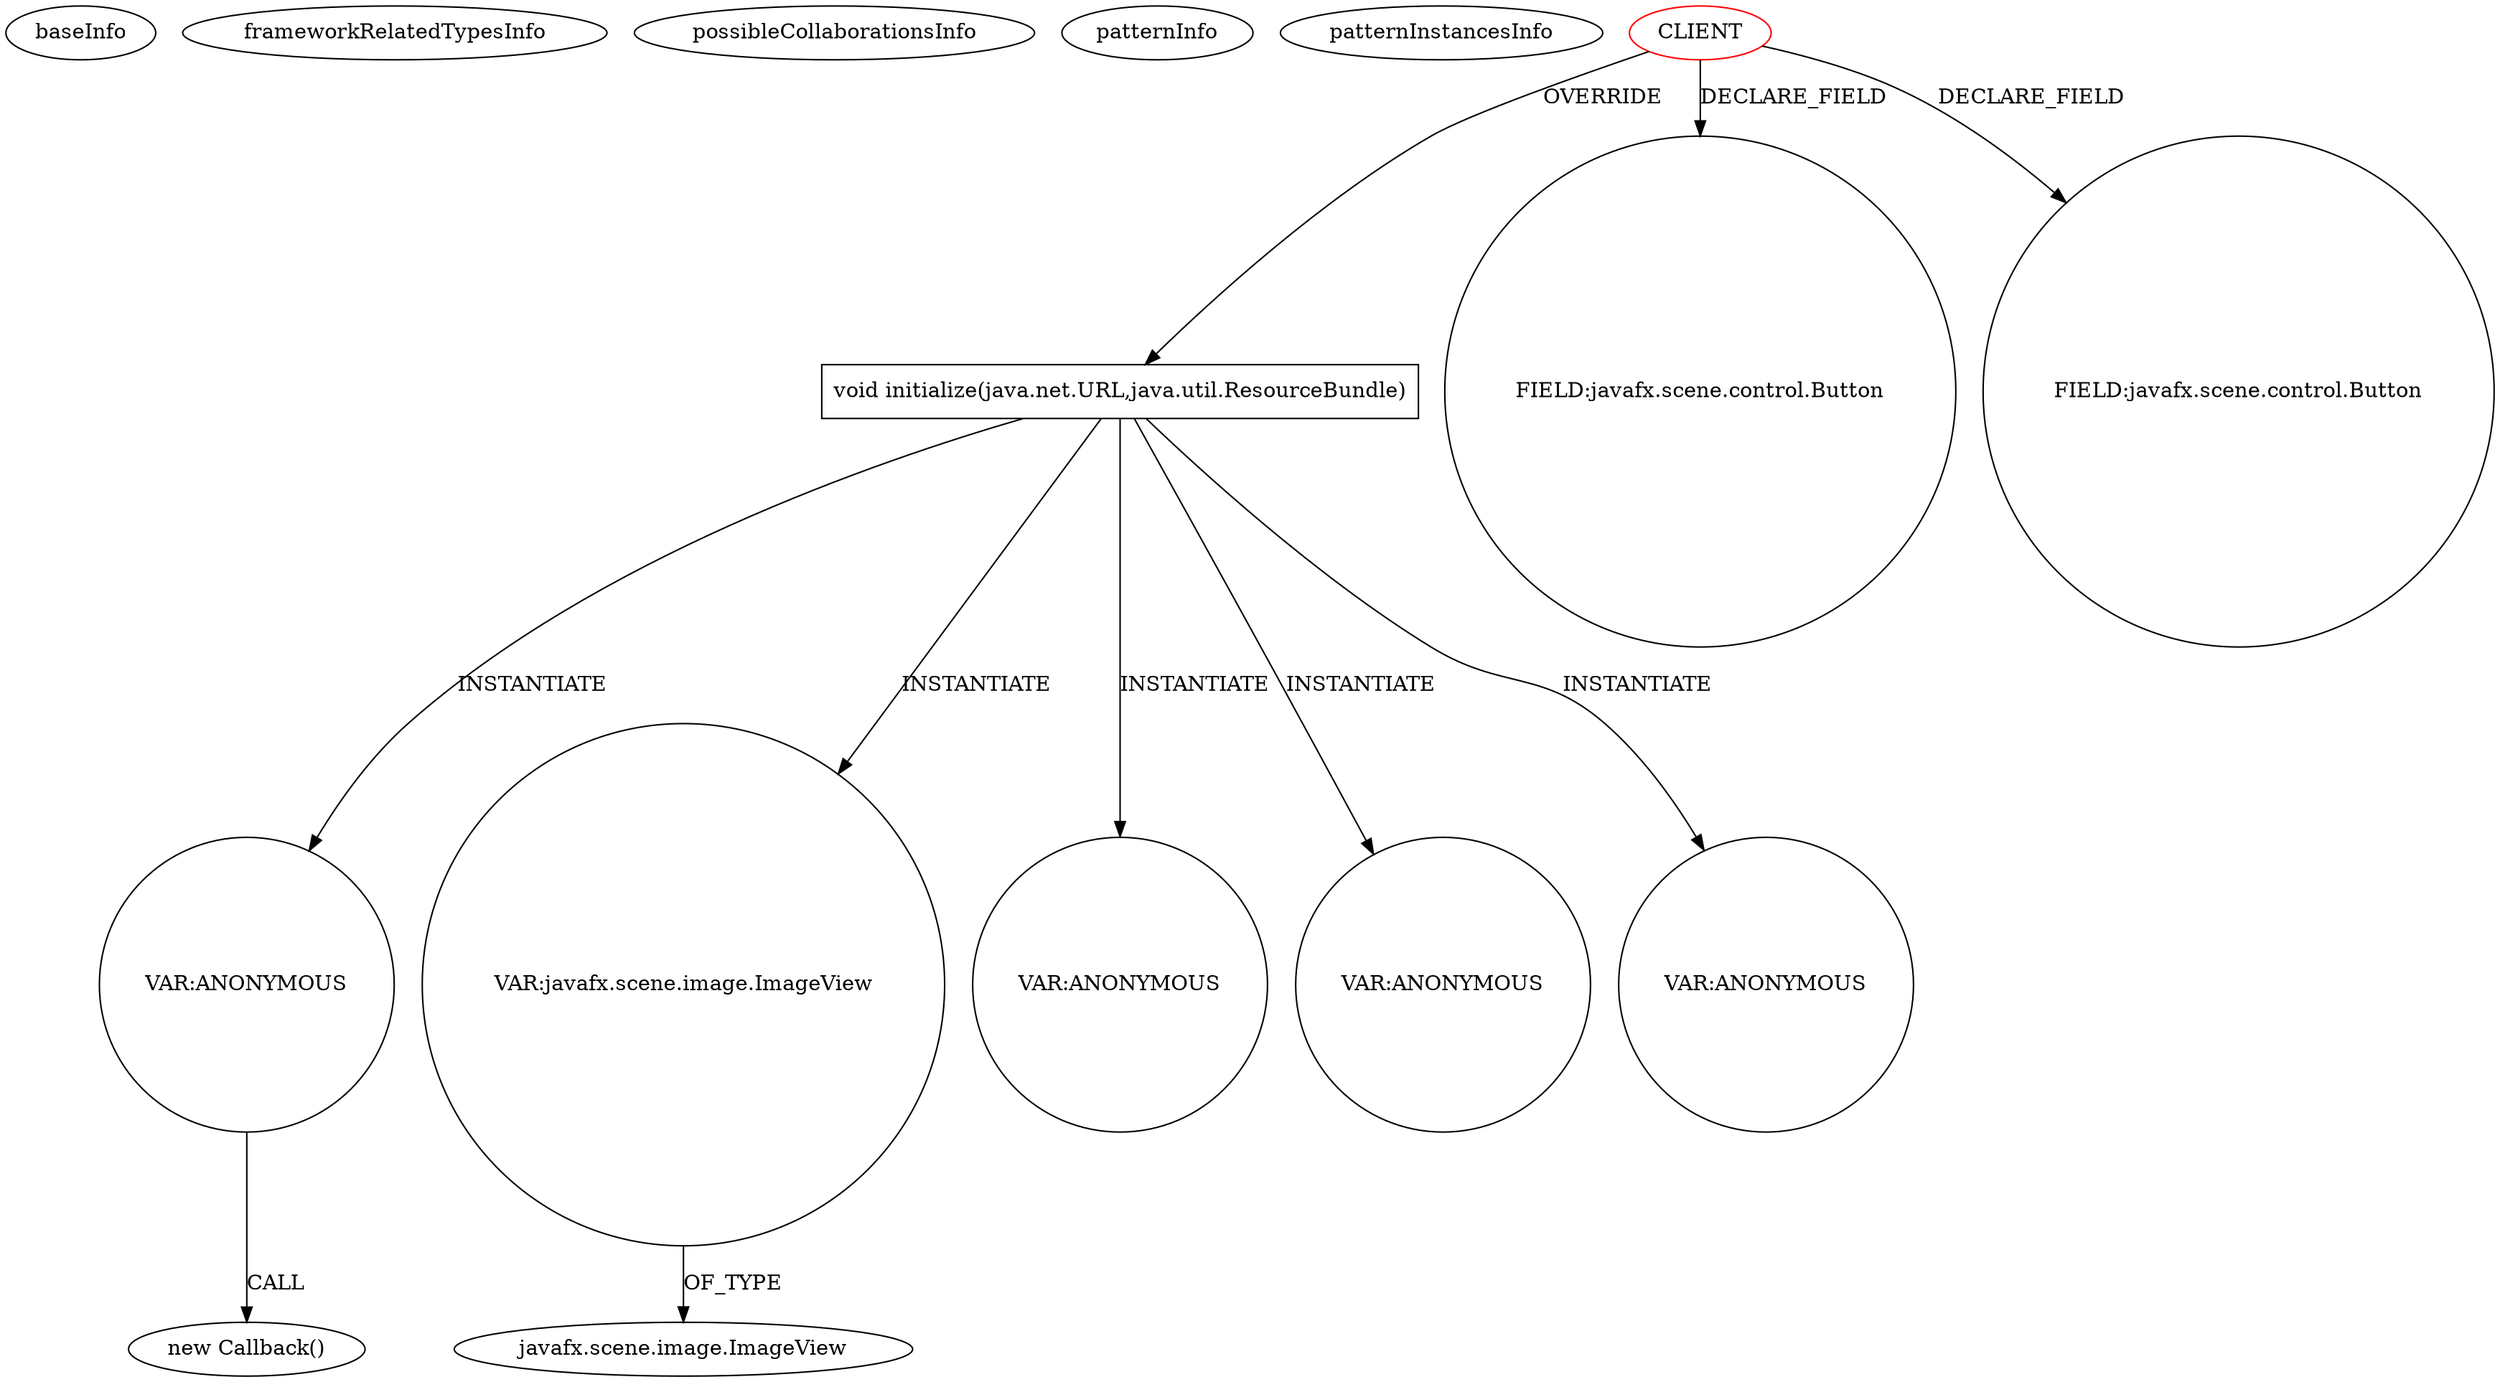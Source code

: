 digraph {
baseInfo[graphId=1508,category="pattern",isAnonymous=false,possibleRelation=false]
frameworkRelatedTypesInfo[]
possibleCollaborationsInfo[]
patternInfo[frequency=2.0,patternRootClient=0]
patternInstancesInfo[0="hock323-eventManager~/hock323-eventManager/EventManager-master/src/eventManager/controller/pokerTournament/TournamentController.java~TournamentController~3009",1="geyrix57-Proyecto_1_Bases~/geyrix57-Proyecto_1_Bases/Proyecto_1_Bases-master/src/Control/ControlLog.java~ControlLog~2710"]
248[label="new Callback()",vertexType="CONSTRUCTOR_CALL",isFrameworkType=false]
249[label="VAR:ANONYMOUS",vertexType="VARIABLE_EXPRESION",isFrameworkType=false,shape=circle]
152[label="void initialize(java.net.URL,java.util.ResourceBundle)",vertexType="OVERRIDING_METHOD_DECLARATION",isFrameworkType=false,shape=box]
0[label="CLIENT",vertexType="ROOT_CLIENT_CLASS_DECLARATION",isFrameworkType=false,color=red]
81[label="FIELD:javafx.scene.control.Button",vertexType="FIELD_DECLARATION",isFrameworkType=false,shape=circle]
10[label="FIELD:javafx.scene.control.Button",vertexType="FIELD_DECLARATION",isFrameworkType=false,shape=circle]
178[label="VAR:javafx.scene.image.ImageView",vertexType="VARIABLE_EXPRESION",isFrameworkType=false,shape=circle]
115[label="javafx.scene.image.ImageView",vertexType="FRAMEWORK_CLASS_TYPE",isFrameworkType=false]
319[label="VAR:ANONYMOUS",vertexType="VARIABLE_EXPRESION",isFrameworkType=false,shape=circle]
196[label="VAR:ANONYMOUS",vertexType="VARIABLE_EXPRESION",isFrameworkType=false,shape=circle]
208[label="VAR:ANONYMOUS",vertexType="VARIABLE_EXPRESION",isFrameworkType=false,shape=circle]
152->319[label="INSTANTIATE"]
0->10[label="DECLARE_FIELD"]
249->248[label="CALL"]
152->249[label="INSTANTIATE"]
152->178[label="INSTANTIATE"]
152->208[label="INSTANTIATE"]
152->196[label="INSTANTIATE"]
0->152[label="OVERRIDE"]
0->81[label="DECLARE_FIELD"]
178->115[label="OF_TYPE"]
}
